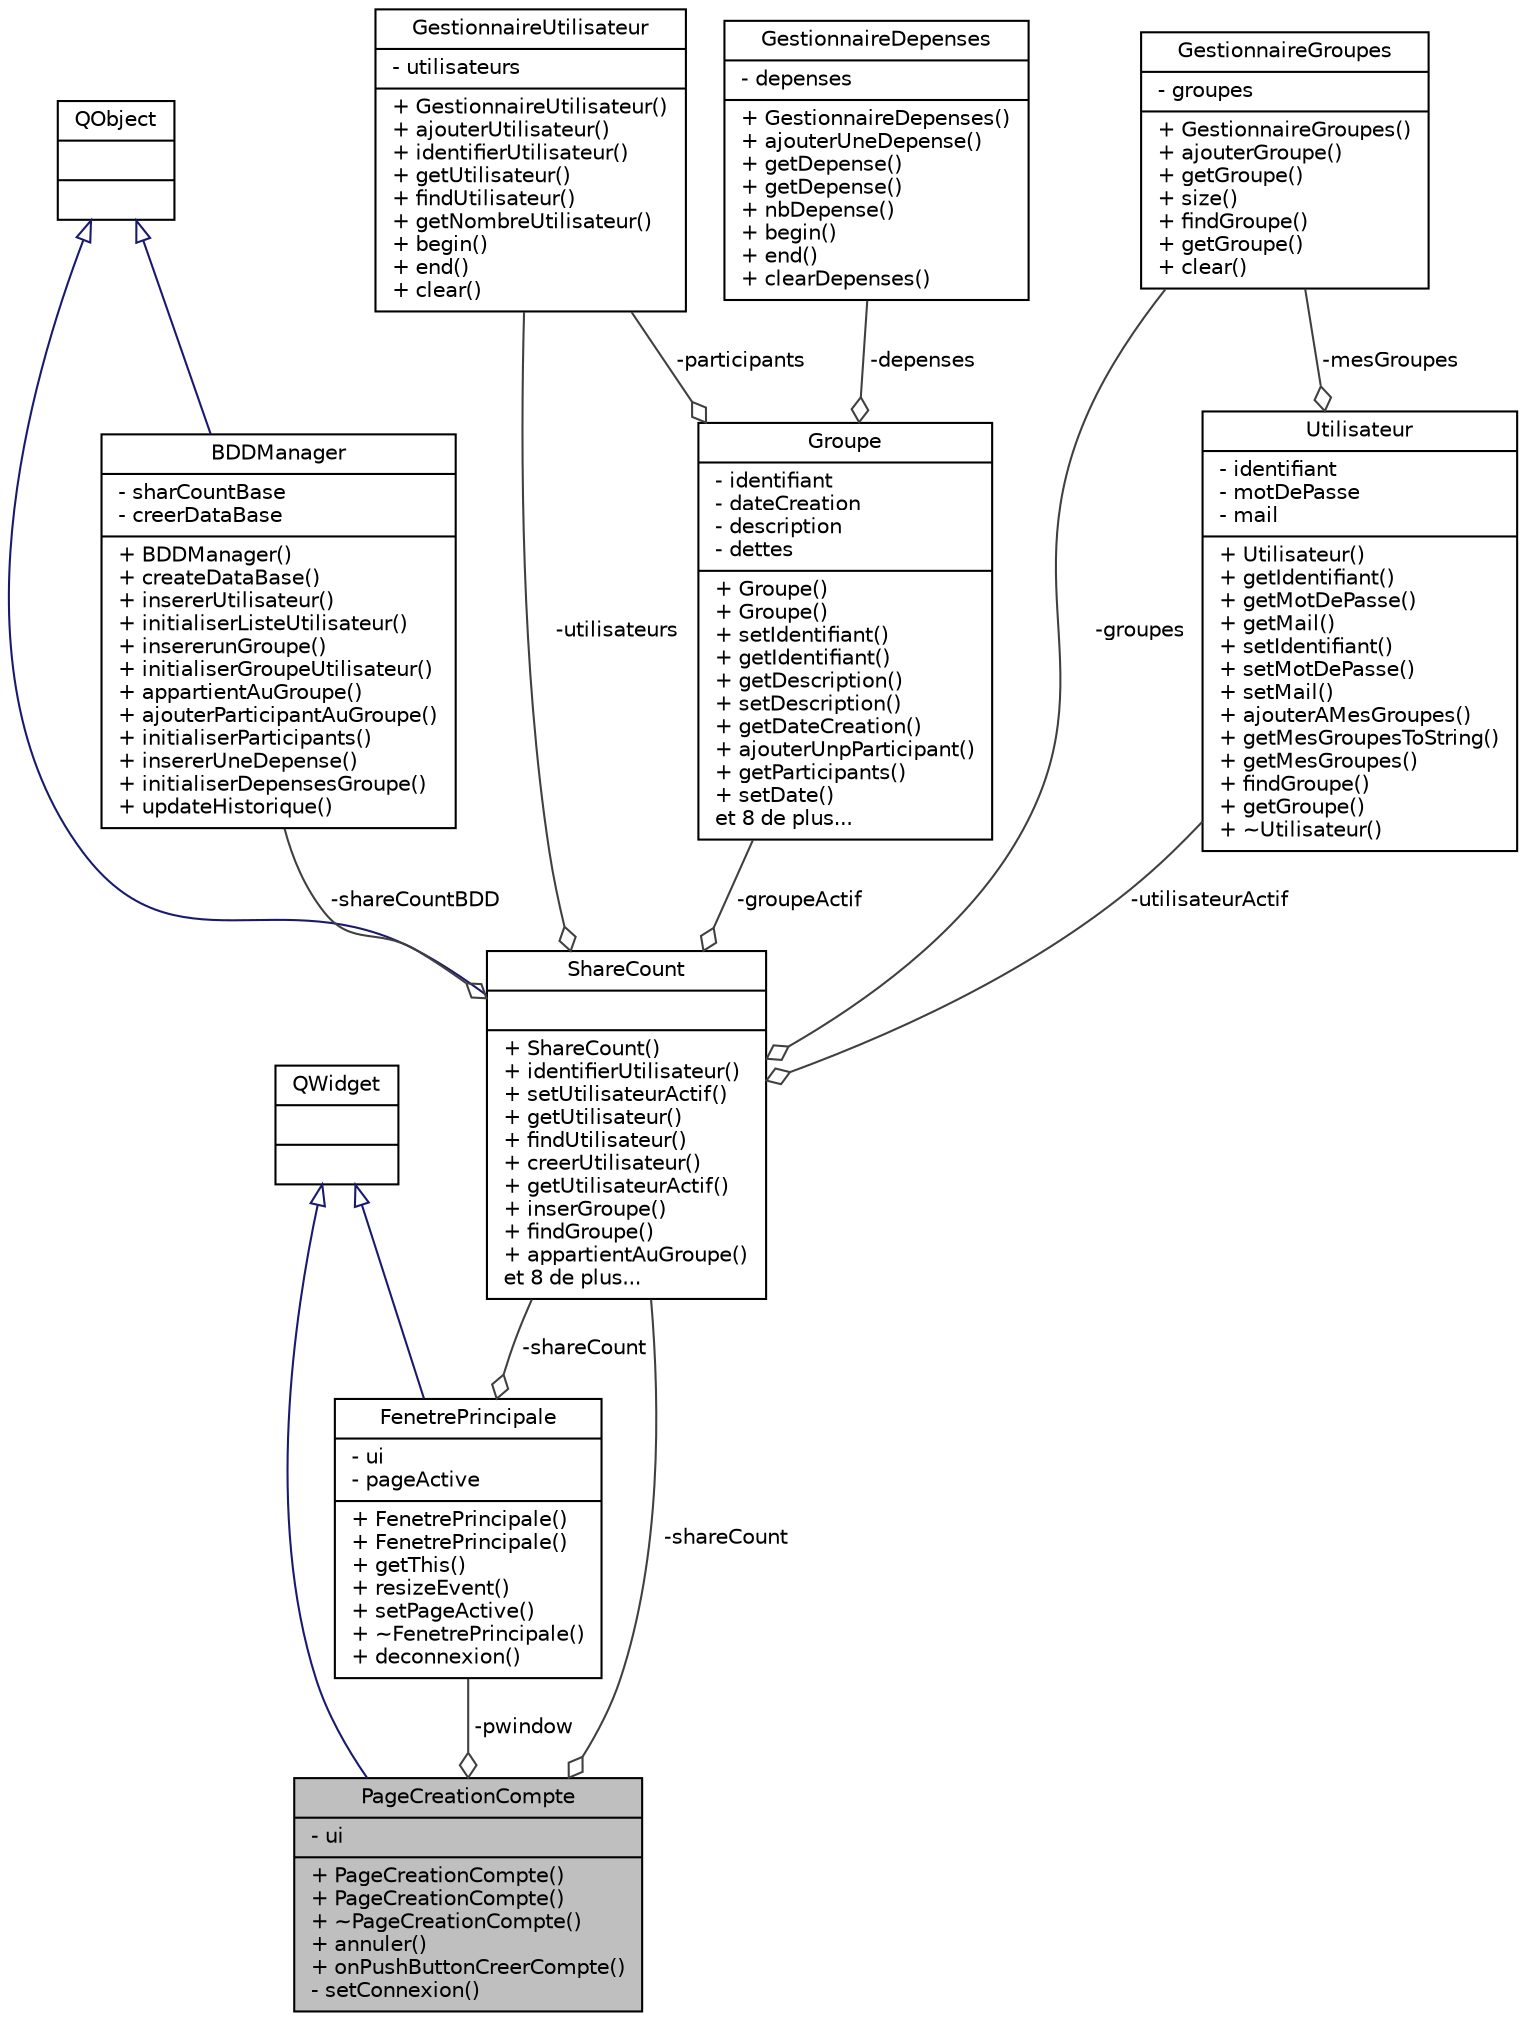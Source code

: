 digraph "PageCreationCompte"
{
 // LATEX_PDF_SIZE
  edge [fontname="Helvetica",fontsize="10",labelfontname="Helvetica",labelfontsize="10"];
  node [fontname="Helvetica",fontsize="10",shape=record];
  Node1 [label="{PageCreationCompte\n|- ui\l|+ PageCreationCompte()\l+ PageCreationCompte()\l+ ~PageCreationCompte()\l+ annuler()\l+ onPushButtonCreerCompte()\l- setConnexion()\l}",height=0.2,width=0.4,color="black", fillcolor="grey75", style="filled", fontcolor="black",tooltip="The PageCreationCompte class page qui permet de créer son compte."];
  Node2 -> Node1 [dir="back",color="midnightblue",fontsize="10",style="solid",arrowtail="onormal"];
  Node2 [label="{QWidget\n||}",height=0.2,width=0.4,color="black", fillcolor="white", style="filled",URL="$class_q_widget.html",tooltip=" "];
  Node3 -> Node1 [color="grey25",fontsize="10",style="solid",label=" -shareCount" ,arrowhead="odiamond"];
  Node3 [label="{ShareCount\n||+ ShareCount()\l+ identifierUtilisateur()\l+ setUtilisateurActif()\l+ getUtilisateur()\l+ findUtilisateur()\l+ creerUtilisateur()\l+ getUtilisateurActif()\l+ inserGroupe()\l+ findGroupe()\l+ appartientAuGroupe()\let 8 de plus...\l}",height=0.2,width=0.4,color="black", fillcolor="white", style="filled",URL="$class_share_count.html",tooltip="The ShareCount class Classe principale du model qui est aussi un QObjet pour pouvoir utiliser les sig..."];
  Node4 -> Node3 [dir="back",color="midnightblue",fontsize="10",style="solid",arrowtail="onormal"];
  Node4 [label="{QObject\n||}",height=0.2,width=0.4,color="black", fillcolor="white", style="filled",URL="$class_q_object.html",tooltip=" "];
  Node5 -> Node3 [color="grey25",fontsize="10",style="solid",label=" -groupeActif" ,arrowhead="odiamond"];
  Node5 [label="{Groupe\n|- identifiant\l- dateCreation\l- description\l- dettes\l|+ Groupe()\l+ Groupe()\l+ setIdentifiant()\l+ getIdentifiant()\l+ getDescription()\l+ setDescription()\l+ getDateCreation()\l+ ajouterUnpParticipant()\l+ getParticipants()\l+ setDate()\let 8 de plus...\l}",height=0.2,width=0.4,color="black", fillcolor="white", style="filled",URL="$class_groupe.html",tooltip="classe abstraite de base pour GestionDeBudget et Cagnotte"];
  Node6 -> Node5 [color="grey25",fontsize="10",style="solid",label=" -participants" ,arrowhead="odiamond"];
  Node6 [label="{GestionnaireUtilisateur\n|- utilisateurs\l|+ GestionnaireUtilisateur()\l+ ajouterUtilisateur()\l+ identifierUtilisateur()\l+ getUtilisateur()\l+ findUtilisateur()\l+ getNombreUtilisateur()\l+ begin()\l+ end()\l+ clear()\l}",height=0.2,width=0.4,color="black", fillcolor="white", style="filled",URL="$class_gestionnaire_utilisateur.html",tooltip="The GestionnaireUtilisateur class C'est un classe qui permet de gérer la collection d'utilisateur."];
  Node7 -> Node5 [color="grey25",fontsize="10",style="solid",label=" -depenses" ,arrowhead="odiamond"];
  Node7 [label="{GestionnaireDepenses\n|- depenses\l|+ GestionnaireDepenses()\l+ ajouterUneDepense()\l+ getDepense()\l+ getDepense()\l+ nbDepense()\l+ begin()\l+ end()\l+ clearDepenses()\l}",height=0.2,width=0.4,color="black", fillcolor="white", style="filled",URL="$class_gestionnaire_depenses.html",tooltip="The GestionnaireDepenses class permet de gérer une collection de dépenses: Un groupe peut avoir plusi..."];
  Node6 -> Node3 [color="grey25",fontsize="10",style="solid",label=" -utilisateurs" ,arrowhead="odiamond"];
  Node8 -> Node3 [color="grey25",fontsize="10",style="solid",label=" -utilisateurActif" ,arrowhead="odiamond"];
  Node8 [label="{Utilisateur\n|- identifiant\l- motDePasse\l- mail\l|+ Utilisateur()\l+ getIdentifiant()\l+ getMotDePasse()\l+ getMail()\l+ setIdentifiant()\l+ setMotDePasse()\l+ setMail()\l+ ajouterAMesGroupes()\l+ getMesGroupesToString()\l+ getMesGroupes()\l+ findGroupe()\l+ getGroupe()\l+ ~Utilisateur()\l}",height=0.2,width=0.4,color="black", fillcolor="white", style="filled",URL="$class_utilisateur.html",tooltip="The Utilisateur class est une classe qui représente un utilisateur ou un compte. défini par un identi..."];
  Node9 -> Node8 [color="grey25",fontsize="10",style="solid",label=" -mesGroupes" ,arrowhead="odiamond"];
  Node9 [label="{GestionnaireGroupes\n|- groupes\l|+ GestionnaireGroupes()\l+ ajouterGroupe()\l+ getGroupe()\l+ size()\l+ findGroupe()\l+ getGroupe()\l+ clear()\l}",height=0.2,width=0.4,color="black", fillcolor="white", style="filled",URL="$class_gestionnaire_groupes.html",tooltip="The GestionnaireGroupes class qui gère une collection de groupes."];
  Node10 -> Node3 [color="grey25",fontsize="10",style="solid",label=" -shareCountBDD" ,arrowhead="odiamond"];
  Node10 [label="{BDDManager\n|- sharCountBase\l- creerDataBase\l|+ BDDManager()\l+ createDataBase()\l+ insererUtilisateur()\l+ initialiserListeUtilisateur()\l+ insererunGroupe()\l+ initialiserGroupeUtilisateur()\l+ appartientAuGroupe()\l+ ajouterParticipantAuGroupe()\l+ initialiserParticipants()\l+ insererUneDepense()\l+ initialiserDepensesGroupe()\l+ updateHistorique()\l}",height=0.2,width=0.4,color="black", fillcolor="white", style="filled",URL="$class_b_d_d_manager.html",tooltip=" "];
  Node4 -> Node10 [dir="back",color="midnightblue",fontsize="10",style="solid",arrowtail="onormal"];
  Node9 -> Node3 [color="grey25",fontsize="10",style="solid",label=" -groupes" ,arrowhead="odiamond"];
  Node11 -> Node1 [color="grey25",fontsize="10",style="solid",label=" -pwindow" ,arrowhead="odiamond"];
  Node11 [label="{FenetrePrincipale\n|- ui\l- pageActive\l|+ FenetrePrincipale()\l+ FenetrePrincipale()\l+ getThis()\l+ resizeEvent()\l+ setPageActive()\l+ ~FenetrePrincipale()\l+ deconnexion()\l}",height=0.2,width=0.4,color="black", fillcolor="white", style="filled",URL="$class_fenetre_principale.html",tooltip="The FenetrePrincipale class, cette classe va permettre de contenir toutes les pages de l'application."];
  Node2 -> Node11 [dir="back",color="midnightblue",fontsize="10",style="solid",arrowtail="onormal"];
  Node3 -> Node11 [color="grey25",fontsize="10",style="solid",label=" -shareCount" ,arrowhead="odiamond"];
}
